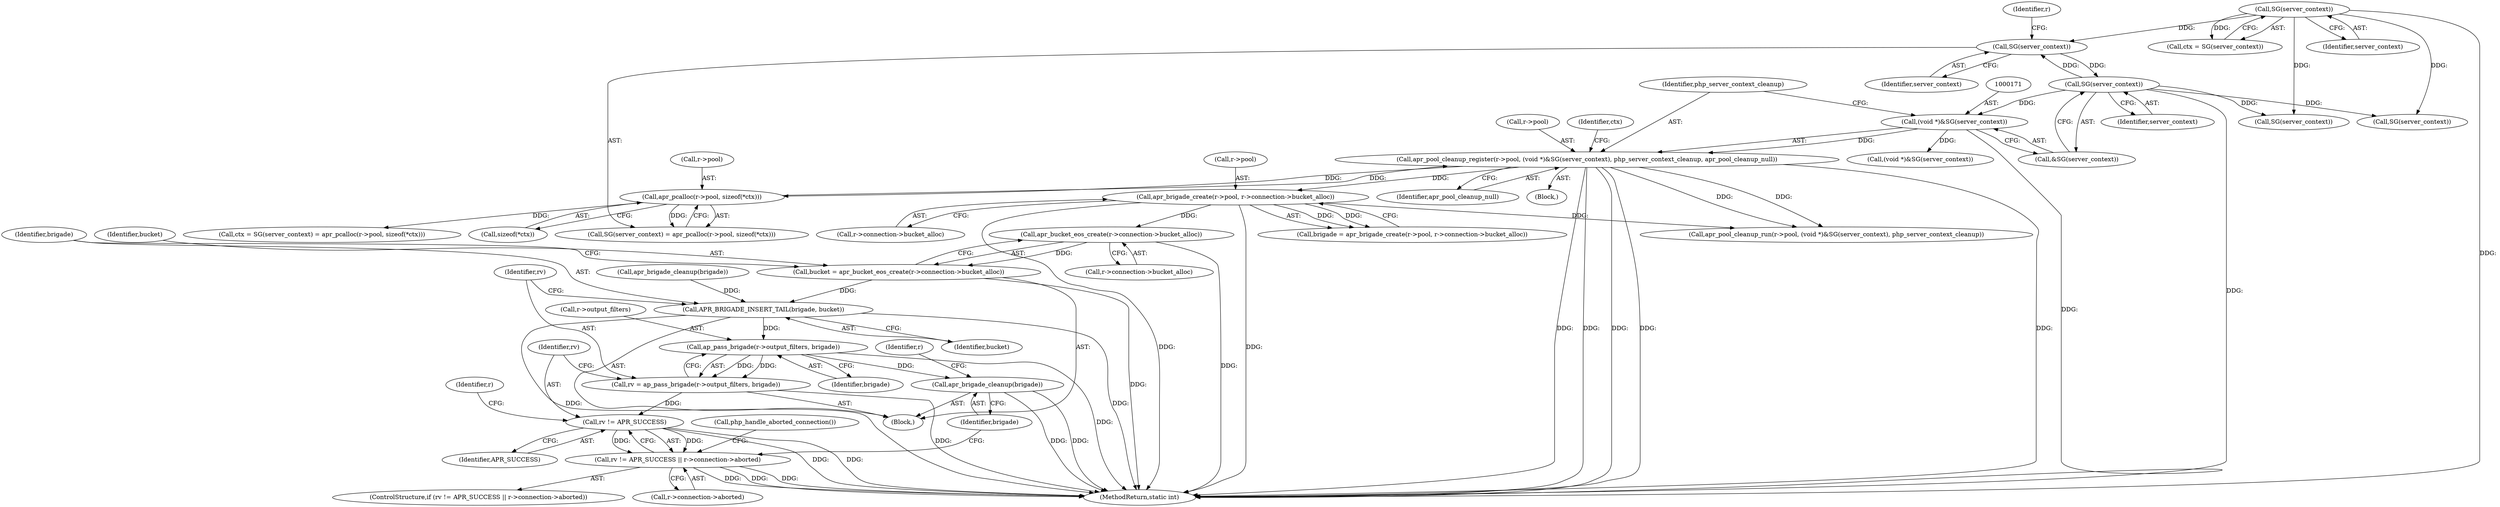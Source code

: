 digraph "0_php-src_23b057742e3cf199612fa8050ae86cae675e214e@API" {
"1000492" [label="(Call,apr_bucket_eos_create(r->connection->bucket_alloc))"];
"1000322" [label="(Call,apr_brigade_create(r->pool, r->connection->bucket_alloc))"];
"1000166" [label="(Call,apr_pool_cleanup_register(r->pool, (void *)&SG(server_context), php_server_context_cleanup, apr_pool_cleanup_null))"];
"1000159" [label="(Call,apr_pcalloc(r->pool, sizeof(*ctx)))"];
"1000170" [label="(Call,(void *)&SG(server_context))"];
"1000173" [label="(Call,SG(server_context))"];
"1000157" [label="(Call,SG(server_context))"];
"1000133" [label="(Call,SG(server_context))"];
"1000490" [label="(Call,bucket = apr_bucket_eos_create(r->connection->bucket_alloc))"];
"1000498" [label="(Call,APR_BRIGADE_INSERT_TAIL(brigade, bucket))"];
"1000503" [label="(Call,ap_pass_brigade(r->output_filters, brigade))"];
"1000501" [label="(Call,rv = ap_pass_brigade(r->output_filters, brigade))"];
"1000510" [label="(Call,rv != APR_SUCCESS)"];
"1000509" [label="(Call,rv != APR_SUCCESS || r->connection->aborted)"];
"1000522" [label="(Call,apr_brigade_cleanup(brigade))"];
"1000531" [label="(Call,SG(server_context))"];
"1000500" [label="(Identifier,bucket)"];
"1000175" [label="(Identifier,php_server_context_cleanup)"];
"1000157" [label="(Call,SG(server_context))"];
"1000320" [label="(Call,brigade = apr_brigade_create(r->pool, r->connection->bucket_alloc))"];
"1000154" [label="(Call,ctx = SG(server_context) = apr_pcalloc(r->pool, sizeof(*ctx)))"];
"1000526" [label="(Identifier,r)"];
"1000510" [label="(Call,rv != APR_SUCCESS)"];
"1000323" [label="(Call,r->pool)"];
"1000156" [label="(Call,SG(server_context) = apr_pcalloc(r->pool, sizeof(*ctx)))"];
"1000504" [label="(Call,r->output_filters)"];
"1000528" [label="(Call,(void *)&SG(server_context))"];
"1000163" [label="(Call,sizeof(*ctx))"];
"1000173" [label="(Call,SG(server_context))"];
"1000170" [label="(Call,(void *)&SG(server_context))"];
"1000161" [label="(Identifier,r)"];
"1000176" [label="(Identifier,apr_pool_cleanup_null)"];
"1000508" [label="(ControlStructure,if (rv != APR_SUCCESS || r->connection->aborted))"];
"1000491" [label="(Identifier,bucket)"];
"1000520" [label="(Call,php_handle_aborted_connection())"];
"1000160" [label="(Call,r->pool)"];
"1000493" [label="(Call,r->connection->bucket_alloc)"];
"1000174" [label="(Identifier,server_context)"];
"1000512" [label="(Identifier,APR_SUCCESS)"];
"1000131" [label="(Call,ctx = SG(server_context))"];
"1000522" [label="(Call,apr_brigade_cleanup(brigade))"];
"1000511" [label="(Identifier,rv)"];
"1000133" [label="(Call,SG(server_context))"];
"1000513" [label="(Call,r->connection->aborted)"];
"1000134" [label="(Identifier,server_context)"];
"1000498" [label="(Call,APR_BRIGADE_INSERT_TAIL(brigade, bucket))"];
"1000492" [label="(Call,apr_bucket_eos_create(r->connection->bucket_alloc))"];
"1000523" [label="(Identifier,brigade)"];
"1000326" [label="(Call,r->connection->bucket_alloc)"];
"1000152" [label="(Block,)"];
"1000333" [label="(Call,SG(server_context))"];
"1000158" [label="(Identifier,server_context)"];
"1000524" [label="(Call,apr_pool_cleanup_run(r->pool, (void *)&SG(server_context), php_server_context_cleanup))"];
"1000167" [label="(Call,r->pool)"];
"1000509" [label="(Call,rv != APR_SUCCESS || r->connection->aborted)"];
"1000482" [label="(Block,)"];
"1000322" [label="(Call,apr_brigade_create(r->pool, r->connection->bucket_alloc))"];
"1000488" [label="(Call,apr_brigade_cleanup(brigade))"];
"1000543" [label="(MethodReturn,static int)"];
"1000166" [label="(Call,apr_pool_cleanup_register(r->pool, (void *)&SG(server_context), php_server_context_cleanup, apr_pool_cleanup_null))"];
"1000159" [label="(Call,apr_pcalloc(r->pool, sizeof(*ctx)))"];
"1000501" [label="(Call,rv = ap_pass_brigade(r->output_filters, brigade))"];
"1000499" [label="(Identifier,brigade)"];
"1000507" [label="(Identifier,brigade)"];
"1000490" [label="(Call,bucket = apr_bucket_eos_create(r->connection->bucket_alloc))"];
"1000502" [label="(Identifier,rv)"];
"1000503" [label="(Call,ap_pass_brigade(r->output_filters, brigade))"];
"1000179" [label="(Identifier,ctx)"];
"1000515" [label="(Identifier,r)"];
"1000172" [label="(Call,&SG(server_context))"];
"1000492" -> "1000490"  [label="AST: "];
"1000492" -> "1000493"  [label="CFG: "];
"1000493" -> "1000492"  [label="AST: "];
"1000490" -> "1000492"  [label="CFG: "];
"1000492" -> "1000543"  [label="DDG: "];
"1000492" -> "1000490"  [label="DDG: "];
"1000322" -> "1000492"  [label="DDG: "];
"1000322" -> "1000320"  [label="AST: "];
"1000322" -> "1000326"  [label="CFG: "];
"1000323" -> "1000322"  [label="AST: "];
"1000326" -> "1000322"  [label="AST: "];
"1000320" -> "1000322"  [label="CFG: "];
"1000322" -> "1000543"  [label="DDG: "];
"1000322" -> "1000543"  [label="DDG: "];
"1000322" -> "1000320"  [label="DDG: "];
"1000322" -> "1000320"  [label="DDG: "];
"1000166" -> "1000322"  [label="DDG: "];
"1000322" -> "1000524"  [label="DDG: "];
"1000166" -> "1000152"  [label="AST: "];
"1000166" -> "1000176"  [label="CFG: "];
"1000167" -> "1000166"  [label="AST: "];
"1000170" -> "1000166"  [label="AST: "];
"1000175" -> "1000166"  [label="AST: "];
"1000176" -> "1000166"  [label="AST: "];
"1000179" -> "1000166"  [label="CFG: "];
"1000166" -> "1000543"  [label="DDG: "];
"1000166" -> "1000543"  [label="DDG: "];
"1000166" -> "1000543"  [label="DDG: "];
"1000166" -> "1000543"  [label="DDG: "];
"1000166" -> "1000543"  [label="DDG: "];
"1000166" -> "1000159"  [label="DDG: "];
"1000159" -> "1000166"  [label="DDG: "];
"1000170" -> "1000166"  [label="DDG: "];
"1000166" -> "1000524"  [label="DDG: "];
"1000166" -> "1000524"  [label="DDG: "];
"1000159" -> "1000156"  [label="AST: "];
"1000159" -> "1000163"  [label="CFG: "];
"1000160" -> "1000159"  [label="AST: "];
"1000163" -> "1000159"  [label="AST: "];
"1000156" -> "1000159"  [label="CFG: "];
"1000159" -> "1000154"  [label="DDG: "];
"1000159" -> "1000156"  [label="DDG: "];
"1000170" -> "1000172"  [label="CFG: "];
"1000171" -> "1000170"  [label="AST: "];
"1000172" -> "1000170"  [label="AST: "];
"1000175" -> "1000170"  [label="CFG: "];
"1000170" -> "1000543"  [label="DDG: "];
"1000173" -> "1000170"  [label="DDG: "];
"1000170" -> "1000528"  [label="DDG: "];
"1000173" -> "1000172"  [label="AST: "];
"1000173" -> "1000174"  [label="CFG: "];
"1000174" -> "1000173"  [label="AST: "];
"1000172" -> "1000173"  [label="CFG: "];
"1000173" -> "1000543"  [label="DDG: "];
"1000173" -> "1000157"  [label="DDG: "];
"1000157" -> "1000173"  [label="DDG: "];
"1000173" -> "1000333"  [label="DDG: "];
"1000173" -> "1000531"  [label="DDG: "];
"1000157" -> "1000156"  [label="AST: "];
"1000157" -> "1000158"  [label="CFG: "];
"1000158" -> "1000157"  [label="AST: "];
"1000161" -> "1000157"  [label="CFG: "];
"1000133" -> "1000157"  [label="DDG: "];
"1000133" -> "1000131"  [label="AST: "];
"1000133" -> "1000134"  [label="CFG: "];
"1000134" -> "1000133"  [label="AST: "];
"1000131" -> "1000133"  [label="CFG: "];
"1000133" -> "1000543"  [label="DDG: "];
"1000133" -> "1000131"  [label="DDG: "];
"1000133" -> "1000333"  [label="DDG: "];
"1000133" -> "1000531"  [label="DDG: "];
"1000490" -> "1000482"  [label="AST: "];
"1000491" -> "1000490"  [label="AST: "];
"1000499" -> "1000490"  [label="CFG: "];
"1000490" -> "1000543"  [label="DDG: "];
"1000490" -> "1000498"  [label="DDG: "];
"1000498" -> "1000482"  [label="AST: "];
"1000498" -> "1000500"  [label="CFG: "];
"1000499" -> "1000498"  [label="AST: "];
"1000500" -> "1000498"  [label="AST: "];
"1000502" -> "1000498"  [label="CFG: "];
"1000498" -> "1000543"  [label="DDG: "];
"1000498" -> "1000543"  [label="DDG: "];
"1000488" -> "1000498"  [label="DDG: "];
"1000498" -> "1000503"  [label="DDG: "];
"1000503" -> "1000501"  [label="AST: "];
"1000503" -> "1000507"  [label="CFG: "];
"1000504" -> "1000503"  [label="AST: "];
"1000507" -> "1000503"  [label="AST: "];
"1000501" -> "1000503"  [label="CFG: "];
"1000503" -> "1000543"  [label="DDG: "];
"1000503" -> "1000501"  [label="DDG: "];
"1000503" -> "1000501"  [label="DDG: "];
"1000503" -> "1000522"  [label="DDG: "];
"1000501" -> "1000482"  [label="AST: "];
"1000502" -> "1000501"  [label="AST: "];
"1000511" -> "1000501"  [label="CFG: "];
"1000501" -> "1000543"  [label="DDG: "];
"1000501" -> "1000510"  [label="DDG: "];
"1000510" -> "1000509"  [label="AST: "];
"1000510" -> "1000512"  [label="CFG: "];
"1000511" -> "1000510"  [label="AST: "];
"1000512" -> "1000510"  [label="AST: "];
"1000515" -> "1000510"  [label="CFG: "];
"1000509" -> "1000510"  [label="CFG: "];
"1000510" -> "1000543"  [label="DDG: "];
"1000510" -> "1000543"  [label="DDG: "];
"1000510" -> "1000509"  [label="DDG: "];
"1000510" -> "1000509"  [label="DDG: "];
"1000509" -> "1000508"  [label="AST: "];
"1000509" -> "1000513"  [label="CFG: "];
"1000513" -> "1000509"  [label="AST: "];
"1000520" -> "1000509"  [label="CFG: "];
"1000523" -> "1000509"  [label="CFG: "];
"1000509" -> "1000543"  [label="DDG: "];
"1000509" -> "1000543"  [label="DDG: "];
"1000509" -> "1000543"  [label="DDG: "];
"1000522" -> "1000482"  [label="AST: "];
"1000522" -> "1000523"  [label="CFG: "];
"1000523" -> "1000522"  [label="AST: "];
"1000526" -> "1000522"  [label="CFG: "];
"1000522" -> "1000543"  [label="DDG: "];
"1000522" -> "1000543"  [label="DDG: "];
}
